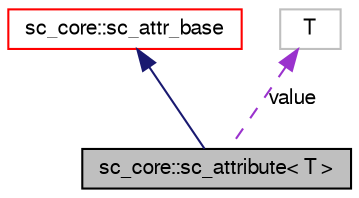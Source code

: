 digraph G
{
  edge [fontname="FreeSans",fontsize="10",labelfontname="FreeSans",labelfontsize="10"];
  node [fontname="FreeSans",fontsize="10",shape=record];
  Node1 [label="sc_core::sc_attribute\< T \>",height=0.2,width=0.4,color="black", fillcolor="grey75", style="filled" fontcolor="black"];
  Node2 -> Node1 [dir=back,color="midnightblue",fontsize="10",style="solid",fontname="FreeSans"];
  Node2 [label="sc_core::sc_attr_base",height=0.2,width=0.4,color="red", fillcolor="white", style="filled",URL="$a00018.html"];
  Node3 -> Node1 [dir=back,color="darkorchid3",fontsize="10",style="dashed",label="value",fontname="FreeSans"];
  Node3 [label="T",height=0.2,width=0.4,color="grey75", fillcolor="white", style="filled"];
}
